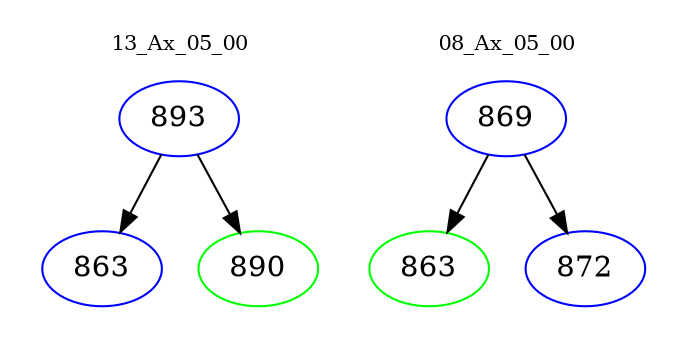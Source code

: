 digraph{
subgraph cluster_0 {
color = white
label = "13_Ax_05_00";
fontsize=10;
T0_893 [label="893", color="blue"]
T0_893 -> T0_863 [color="black"]
T0_863 [label="863", color="blue"]
T0_893 -> T0_890 [color="black"]
T0_890 [label="890", color="green"]
}
subgraph cluster_1 {
color = white
label = "08_Ax_05_00";
fontsize=10;
T1_869 [label="869", color="blue"]
T1_869 -> T1_863 [color="black"]
T1_863 [label="863", color="green"]
T1_869 -> T1_872 [color="black"]
T1_872 [label="872", color="blue"]
}
}
